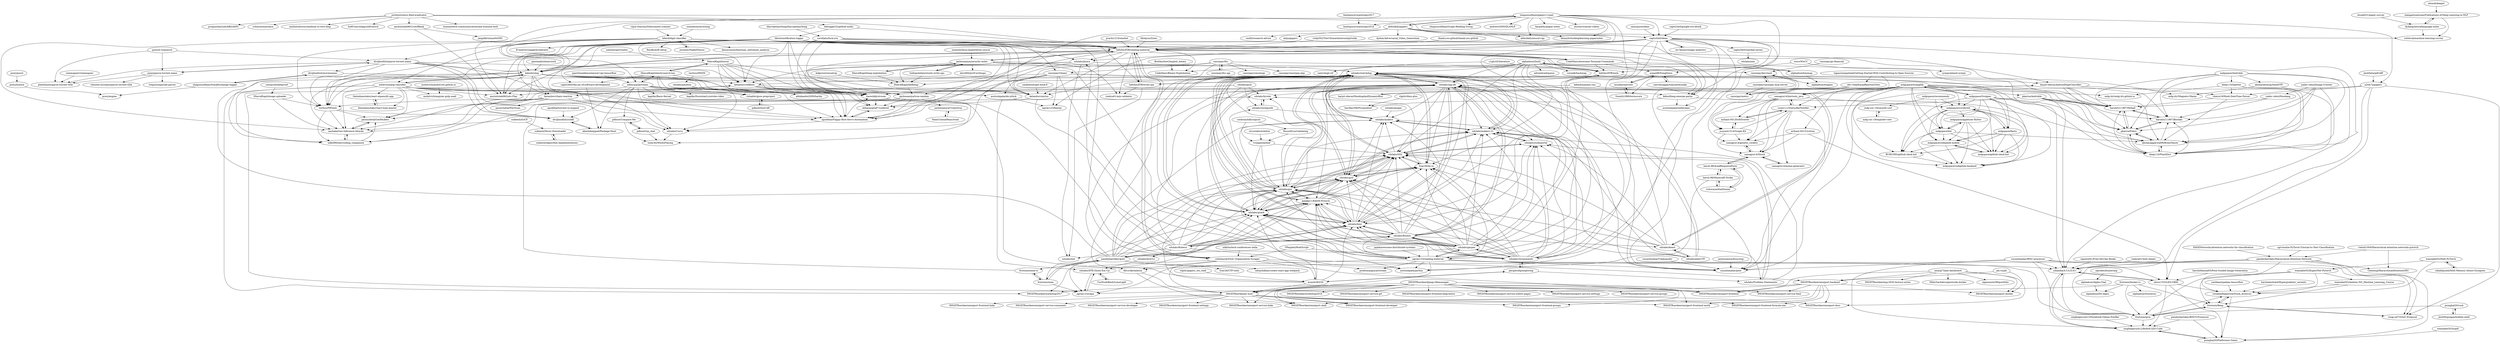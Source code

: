 digraph G {
"jordwest/news-feed-eradicator" -> "proginosko/LeechBlockNG" ["e"=1]
"jordwest/news-feed-eradicator" -> "schmich/marinara" ["e"=1]
"jordwest/news-feed-eradicator" -> "InfoSecIITR/reading-material"
"jordwest/news-feed-eradicator" -> "debugger22/github-audio" ["e"=1]
"jordwest/news-feed-eradicator" -> "mathieudutour/medium-to-own-blog" ["e"=1]
"jordwest/news-feed-eradicator" -> "SelfControlApp/selfcontrol" ["e"=1]
"jordwest/news-feed-eradicator" -> "captn3m0/ideas"
"jordwest/news-feed-eradicator" -> "anshulshah96/CrowdBank"
"jordwest/news-feed-eradicator" -> "humanetech-community/awesome-humane-tech" ["e"=1]
"sdslabs/gasper" -> "sdslabs/watchdog"
"sdslabs/gasper" -> "sdslabs/zap-db"
"sdslabs/gasper" -> "sdslabs/quark"
"sdslabs/gasper" -> "sdslabs/kiwi"
"sdslabs/gasper" -> "sdslabs/Rootex"
"sdslabs/gasper" -> "sdslabs/gut"
"sdslabs/gasper" -> "palakg11/KASM-Pytorch"
"sdslabs/gasper" -> "agrim123/reading-material"
"sdslabs/gasper" -> "sdslabs/gctl"
"sdslabs/gasper" -> "Scar26/Im-in"
"sdslabs/gasper" -> "sdslabs/DSL"
"sdslabs/gasper" -> "sdslabs/studyportal"
"sdslabs/gasper" -> "pandeykartikey/goto"
"sdslabs/gasper" -> "sdslabs/recommends"
"sdslabs/gasper" -> "sdslabs/makers-21"
"sailorproject/sailor" -> "DhavalKapil/luaver" ["e"=1]
"samayo/bulletproof" -> "DhavalKapil/image-uploader" ["e"=1]
"sorellabs/fuck-you" -> "kdexd/yolog"
"sorellabs/fuck-you" -> "CodeMaxx/Awesome-Terminal-Commands"
"sorellabs/fuck-you" -> "InfoSecIITR/reading-material"
"sorellabs/fuck-you" -> "hareshkh/stroom"
"sorellabs/fuck-you" -> "InfoSecIITR/write-ups"
"sorellabs/fuck-you" -> "jaybosamiya/true-random"
"vietnh1009/Hierarchical-attention-networks-pytorch" -> "pandeykartikey/Hierarchical-Attention-Network" ["e"=1]
"vietnh1009/Hierarchical-attention-networks-pytorch" -> "Cheneng/HiararchicalAttentionGRU" ["e"=1]
"harshitbansal05/Pose-Guided-Image-Generation" -> "shiva1333/LED-GRID" ["e"=1]
"sdslabs/Rootex" -> "sdslabs/watchdog"
"sdslabs/Rootex" -> "sdslabs/quark"
"sdslabs/Rootex" -> "sdslabs/gut"
"sdslabs/Rootex" -> "sdslabs/kiwi"
"sdslabs/Rootex" -> "sdslabs/zap-db"
"sdslabs/Rootex" -> "sdslabs/Rubeus"
"sdslabs/Rootex" -> "sdslabs/DSL"
"sdslabs/Rootex" -> "palakg11/KASM-Pytorch"
"sdslabs/Rootex" -> "sdslabs/gctl"
"sdslabs/Rootex" -> "sdslabs/makers-21"
"sdslabs/Rootex" -> "sdslabs/beast"
"sdslabs/Rootex" -> "sdslabs/makers"
"sdslabs/Rootex" -> "sdslabs/gasper"
"sdslabs/Rootex" -> "sdslabs/recommends"
"sdslabs/Rootex" -> "sdslabs/studyportal"
"sgrvinod/a-PyTorch-Tutorial-to-Text-Classification" -> "pandeykartikey/Hierarchical-Attention-Network" ["e"=1]
"JoshMcguigan/bubble-shell" -> "psinghal20/rush"
"gojek/awesome-distributed-systems" -> "agrim123/reading-material" ["e"=1]
"hindupuravinash/nips2017" -> "hindupuravinash/nips2016" ["e"=1]
"IMGIITRoorkee/django-filemanager" -> "IMGIITRoorkee/omniport-shell"
"IMGIITRoorkee/django-filemanager" -> "IMGIITRoorkee/workshop2018"
"IMGIITRoorkee/django-filemanager" -> "IMGIITRoorkee/pr-mod"
"IMGIITRoorkee/django-filemanager" -> "IMGIITRoorkee/omniport-service-feed"
"IMGIITRoorkee/django-filemanager" -> "IMGIITRoorkee/workshop2017"
"IMGIITRoorkee/django-filemanager" -> "IMGIITRoorkee/omniport-service-gif"
"IMGIITRoorkee/django-filemanager" -> "IMGIITRoorkee/omniport-frontend-helpcentre"
"IMGIITRoorkee/django-filemanager" -> "IMGIITRoorkee/omniport-service-yellow-pages"
"IMGIITRoorkee/django-filemanager" -> "IMGIITRoorkee/omniport-service-settings"
"IMGIITRoorkee/django-filemanager" -> "IMGIITRoorkee/omniport-service-groups"
"IMGIITRoorkee/django-filemanager" -> "IMGIITRoorkee/omniport-service-links"
"IMGIITRoorkee/django-filemanager" -> "IMGIITRoorkee/omniport-frontend-developer"
"IMGIITRoorkee/django-filemanager" -> "IMGIITRoorkee/omniport-frontend-groups"
"IMGIITRoorkee/django-filemanager" -> "IMGIITRoorkee/omniport-frontend-oauth"
"IMGIITRoorkee/django-filemanager" -> "IMGIITRoorkee/omniport-frontend"
"mr-karan/swiggy-analytics" -> "captn3m0/ideas" ["e"=1]
"kdexd/lang-emerge-parlai" -> "akshayaggarwal99/BrainTeaser"
"kdexd/lang-emerge-parlai" -> "hardik2396/Pyramidnet"
"kdexd/lang-emerge-parlai" -> "asutoshpalai/indiechain"
"vlgiitr/dmn-plus" -> "hardik2396/Pyramidnet" ["e"=1]
"sdslabs/Rubeus" -> "sdslabs/quark"
"sdslabs/Rubeus" -> "sdslabs/watchdog"
"sdslabs/Rubeus" -> "sdslabs/Rootex"
"sdslabs/Rubeus" -> "sdslabs/kiwi"
"sdslabs/Rubeus" -> "sdslabs/zap-db"
"sdslabs/Rubeus" -> "palakg11/KASM-Pytorch"
"sdslabs/Rubeus" -> "sdslabs/gut"
"sdslabs/Rubeus" -> "sdslabs/DSL"
"sdslabs/Rubeus" -> "sdslabs/gctl"
"sdslabs/Rubeus" -> "sdslabs/bot"
"sdslabs/Rubeus" -> "acmiitr/KSOS"
"sdslabs/Rubeus" -> "sdslabs/jinora"
"sdslabs/Rubeus" -> "sdslabs/broCLI"
"anshulshah96/CrowdBank" -> "anshulshah96/Lets-Play"
"anshulshah96/CrowdBank" -> "jangidkrishna/0xSHG"
"sdslabs/IITR-Shoot-Em-Up" -> "CurlSudoBash/LimeLight"
"sdslabs/IITR-Shoot-Em-Up" -> "agrim123/yapa"
"samagra14/itertools_java" -> "samagra14/genetic_rockets"
"samagra14/itertools_java" -> "csoni111/StatusBarNotifier"
"samagra14/itertools_java" -> "arihant-001/DriftDrawer"
"samagra14/itertools_java" -> "jsuyash1514/Graph-Kit"
"samagra14/itertools_java" -> "mdgspace/scrollytell"
"samagra14/itertools_java" -> "samagra14/Shush"
"theindianotaku/react-expensify-app" -> "theindianotaku/react-type-master"
"theindianotaku/react-type-master" -> "theindianotaku/react-expensify-app"
"psinghal20/rush" -> "JoshMcguigan/bubble-shell"
"psinghal20/rush" -> "fristonio/gvm"
"rajeshw61/Free-DevOps-Books" -> "ydlamba/A.V.A.D.H.I" ["e"=1]
"sdslabs/beast" -> "sdslabs/playCTF"
"sdslabs/beast" -> "sdslabs/zap-db"
"sdslabs/beast" -> "sdslabs/studyportal"
"sdslabs/beast" -> "sdslabs/watchdog"
"sdslabs/beast" -> "Scar26/Im-in"
"sdslabs/beast" -> "sdslabs/Problem-Statements"
"sdslabs/beast" -> "sdslabs/gut"
"sdslabs/beast" -> "sdslabs/DSL"
"dev-ritik/EmojiReactionView" -> "jsuyash1514/Graph-Kit"
"dev-ritik/EmojiReactionView" -> "samagra14/itertools_java"
"dev-ritik/EmojiReactionView" -> "samagra14/genetic_rockets"
"IMGIITRoorkee/pr-mod" -> "IMGIITRoorkee/omniport-shell"
"IMGIITRoorkee/pr-mod" -> "IMGIITRoorkee/omniport-frontend-settings"
"IMGIITRoorkee/pr-mod" -> "IMGIITRoorkee/omniport-frontend-links"
"IMGIITRoorkee/pr-mod" -> "IMGIITRoorkee/omniport-docs"
"IMGIITRoorkee/pr-mod" -> "IMGIITRoorkee/omniport-frontend-groups"
"IMGIITRoorkee/pr-mod" -> "IMGIITRoorkee/omniport-service-comments"
"IMGIITRoorkee/pr-mod" -> "IMGIITRoorkee/omniport-service-developer"
"IMGIITRoorkee/pr-mod" -> "IMGIITRoorkee/omniport-frontend-formula-one"
"IMGIITRoorkee/pr-mod" -> "IMGIITRoorkee/omniport-service-links"
"IMGIITRoorkee/pr-mod" -> "IMGIITRoorkee/omniport-frontend-developer"
"IMGIITRoorkee/pr-mod" -> "IMGIITRoorkee/omniport-frontend-oauth"
"rishabhdhakarwal/Stock_Archives" -> "psinghal20/Platformer-Game"
"rishabhdhakarwal/Stock_Archives" -> "fristonio/Keep"
"rahafaljundi/MAS-Memory-Aware-Synapses" -> "wannabeOG/MAS-PyTorch" ["e"=1]
"arihant-001/Circlism" -> "shiva1333/LED-GRID"
"arihant-001/Circlism" -> "samagra14/Shush"
"arihant-001/Circlism" -> "samagra14/genetic_rockets"
"pandeykartikey/Hierarchical-Attention-Network" -> "rishabhdhakarwal/Stock_Archives"
"pandeykartikey/Hierarchical-Attention-Network" -> "fristonio/gvm"
"pandeykartikey/Hierarchical-Attention-Network" -> "ydlamba/A.V.A.D.H.I"
"pandeykartikey/Hierarchical-Attention-Network" -> "Cheneng/HiararchicalAttentionGRU"
"pandeykartikey/Hierarchical-Attention-Network" -> "psinghal20/Platformer-Game"
"pandeykartikey/Hierarchical-Attention-Network" -> "agrim123/yapa"
"pandeykartikey/Hierarchical-Attention-Network" -> "swap-nil7/GSoC-Proposal"
"pandeykartikey/RISCY-Processor" -> "psinghal20/Platformer-Game"
"pandeykartikey/RISCY-Processor" -> "singhalpiyush12/8x8x8-LED-Cube"
"IMGIITRoorkee/omniport-backend" -> "IMGIITRoorkee/omniport-frontend"
"IMGIITRoorkee/omniport-backend" -> "IMGIITRoorkee/omniport-docker"
"IMGIITRoorkee/omniport-backend" -> "IMGIITRoorkee/omniport-shell"
"IMGIITRoorkee/omniport-backend" -> "IMGIITRoorkee/omniport-frontend-formula-one"
"IMGIITRoorkee/omniport-backend" -> "IMGIITRoorkee/omniport-docs"
"IMGIITRoorkee/omniport-backend" -> "IMGIITRoorkee/pr-mod"
"IMGIITRoorkee/omniport-backend" -> "IMGIITRoorkee/omniport-service-feed"
"IMGIITRoorkee/omniport-backend" -> "IMGIITRoorkee/omniport-frontend-oauth"
"egcodes/bumerang" -> "alphadose/Alpha-Chat"
"fristonio/docker.rs" -> "fristonio/gvm"
"fristonio/docker.rs" -> "fristonio/Keep"
"fristonio/docker.rs" -> "agrim123/yapa"
"fristonio/docker.rs" -> "alphadose/DS-Algos"
"fristonio/docker.rs" -> "alphadose/Synchron"
"mdgspace/appetizer-flutter" -> "mdgspace/codephile-mobile"
"mdgspace/appetizer-flutter" -> "mdgspace/codephile-backend"
"mdgspace/appetizer-flutter" -> "mdgspace/bot"
"mdgspace/appetizer-flutter" -> "mdgspace/github-slack-bot"
"sdslabs/broCLI" -> "sdslabs/IITR-Shoot-Em-Up"
"csoni111/StatusBarNotifier" -> "samagra14/genetic_rockets"
"csoni111/StatusBarNotifier" -> "arihant-001/DriftDrawer"
"csoni111/StatusBarNotifier" -> "samagra14/Shush"
"csoni111/StatusBarNotifier" -> "suyashmahar/pine"
"csoni111/StatusBarNotifier" -> "samagra14/meme-generator"
"csoni111/StatusBarNotifier" -> "samagra14/itertools_java"
"jsuyash1514/Graph-Kit" -> "arihant-001/DriftDrawer"
"jsuyash1514/Graph-Kit" -> "samagra14/genetic_rockets"
"jsuyash1514/Graph-Kit" -> "samagra14/Shush"
"jsuyash1514/Graph-Kit" -> "csoni111/StatusBarNotifier"
"yashkant/padam-tensorflow" -> "rishabhdhakarwal/Stock_Archives"
"ydlamba/A.V.A.D.H.I" -> "singhalpiyush12/8x8x8-LED-Cube"
"ydlamba/A.V.A.D.H.I" -> "fristonio/gvm"
"ydlamba/A.V.A.D.H.I" -> "shiva1333/LED-GRID"
"swap-nil7/GSoC-Proposal" -> "fristonio/Keep"
"fristonio/gvm" -> "fristonio/Keep"
"fristonio/gvm" -> "rishabhdhakarwal/Stock_Archives"
"fristonio/gvm" -> "singhalpiyush12/8x8x8-LED-Cube"
"sdslabs/watchdog" -> "sdslabs/quark"
"sdslabs/watchdog" -> "sdslabs/gctl"
"sdslabs/watchdog" -> "sdslabs/DSL"
"sdslabs/watchdog" -> "sdslabs/zap-db"
"sdslabs/watchdog" -> "Scar26/Im-in"
"sdslabs/watchdog" -> "sdslabs/makers"
"sdslabs/watchdog" -> "palakg11/KASM-Pytorch"
"sdslabs/watchdog" -> "sdslabs/gut"
"sdslabs/watchdog" -> "sdslabs/kiwi"
"sdslabs/watchdog" -> "sdslabs/makers-21"
"arihant-001/DriftDrawer" -> "jsuyash1514/Graph-Kit"
"arihant-001/DriftDrawer" -> "csoni111/StatusBarNotifier"
"harshalmittal4/Hypergradient_variants" -> "rishabhdhakarwal/Stock_Archives"
"CurlSudoBash/LimeLight" -> "sdslabs/IITR-Shoot-Em-Up"
"harsh-98/AcadResponseForm" -> "vishwasmittal/homey"
"harsh-98/AcadResponseForm" -> "samagra14/Shush"
"harsh-98/AcadResponseForm" -> "harsh-98/Minecraft-Strike"
"samagra14/meme-generator" -> "samagra14/Shush"
"singhalpiyush12/Facebook-Online-Notifier" -> "singhalpiyush12/8x8x8-LED-Cube"
"samagra14/genetic_rockets" -> "samagra14/Shush"
"singhalpiyush12/8x8x8-LED-Cube" -> "psinghal20/Platformer-Game"
"singhalpiyush12/8x8x8-LED-Cube" -> "ydlamba/A.V.A.D.H.I"
"wannabeOG/SnipIt" -> "psinghal20/Platformer-Game"
"agrim123/yapa" -> "sdslabs/IITR-Shoot-Em-Up"
"harsh-98/Minecraft-Strike" -> "harsh-98/AcadResponseForm"
"harsh-98/Minecraft-Strike" -> "vishwasmittal/homey"
"harsh-98/Minecraft-Strike" -> "asutoshpalai/pythia"
"JoshData/pdf-diff" -> "a2tm7a/papers" ["e"=1]
"vlgiitr/papers_we_read" -> "acmiitr/KSOS" ["e"=1]
"Gallopsled/pwntools-write-ups" -> "jaybosamiya/security-notes" ["e"=1]
"Gallopsled/pwntools-write-ups" -> "DhavalKapil/libdheap" ["e"=1]
"cockroachdb/copyist" -> "RussellLuo/validating" ["e"=1]
"cockroachdb/copyist" -> "vrongmeal/leaf" ["e"=1]
"sdslabs/recommends" -> "sdslabs/kiwi"
"sdslabs/recommends" -> "sdslabs/gut"
"sdslabs/recommends" -> "sdslabs/Rootex"
"sdslabs/recommends" -> "sdslabs/watchdog"
"sdslabs/recommends" -> "sdslabs/zap-db"
"sdslabs/recommends" -> "sdslabs/quark"
"sdslabs/recommends" -> "sdslabs/gctl"
"sdslabs/recommends" -> "sdslabs/gasper"
"sdslabs/recommends" -> "periperidip/exploring"
"sdslabs/recommends" -> "palakg11/KASM-Pytorch"
"sdslabs/recommends" -> "sdslabs/makers"
"sdslabs/recommends" -> "sdslabs/DSL"
"sdslabs/recommends" -> "sdslabs/makers-21"
"sdslabs/recommends" -> "sdslabs/studyportal"
"sdslabs/recommends" -> "Scar26/Im-in"
"s1gh/ctf-literature" -> "xairy/mipt-ctf" ["e"=1]
"s1gh/ctf-literature" -> "InfoSecIITR/tools"
"jzjzjzj/parse-torrent-name" -> "divijbindlish/parse-torrent-name"
"jzjzjzj/parse-torrent-name" -> "tregusti/episode-parser"
"jzjzjzj/parse-torrent-name" -> "platelminto/parse-torrent-title"
"jzjzjzj/parse-torrent-name" -> "clement-escolano/parse-torrent-title"
"captn3m0/ideas" -> "captn3m0/the-joy-of-software-development"
"captn3m0/ideas" -> "agrim123/reading-material"
"captn3m0/ideas" -> "InfoSecIITR/reading-material"
"captn3m0/ideas" -> "sdslabs/recommends"
"captn3m0/ideas" -> "InfoSecIITR/tools"
"captn3m0/ideas" -> "asutoshpalai/pythia"
"captn3m0/ideas" -> "ydlamba/A.V.A.D.H.I"
"captn3m0/ideas" -> "sdslabs/gasper"
"captn3m0/ideas" -> "suyashmahar/pine"
"captn3m0/ideas" -> "mr-karan/swiggy-analytics" ["e"=1]
"captn3m0/ideas" -> "sdslabs/jinora"
"captn3m0/ideas" -> "asutoshpalai/indiechain"
"captn3m0/ideas" -> "agrim123/feastjs"
"captn3m0/ideas" -> "captn3m0/sanskari-proxy"
"captn3m0/ideas" -> "sdslabs/kiwi"
"acmiitr/KSOS" -> "sdslabs/watchdog"
"acmiitr/KSOS" -> "palakg11/KASM-Pytorch"
"acmiitr/KSOS" -> "sdslabs/gut"
"acmiitr/KSOS" -> "sdslabs/quark"
"acmiitr/KSOS" -> "periperidip/exploring"
"acmiitr/KSOS" -> "sdslabs/kiwi"
"acmiitr/KSOS" -> "IMGIITRoorkee/pr-mod"
"sdslabs/jinora" -> "sdslabs/bot"
"sdslabs/jinora" -> "sdslabs/Curvy"
"sdslabs/jinora" -> "anshulshah96/Lets-Play"
"sdslabs/jinora" -> "hareshkh/stroom"
"sdslabs/jinora" -> "sdslabs/watchdog"
"apsdehal/torrent-to-magnet" -> "divijbindlish/subfil"
"cirruslabs/echelon" -> "vrongmeal/leaf" ["e"=1]
"mdgspace/codephile-mobile" -> "mdgspace/codephile-backend"
"mdgspace/codephile-mobile" -> "mdgspace/github-slack-bot"
"mdgspace/codephile-mobile" -> "BURG3R5/github-slack-bot"
"sdslabs/kiwi" -> "sdslabs/quark"
"sdslabs/kiwi" -> "sdslabs/watchdog"
"sdslabs/kiwi" -> "sdslabs/gctl"
"sdslabs/kiwi" -> "sdslabs/zap-db"
"sdslabs/kiwi" -> "sdslabs/DSL"
"sdslabs/kiwi" -> "palakg11/KASM-Pytorch"
"sdslabs/kiwi" -> "sdslabs/gut"
"sdslabs/kiwi" -> "sdslabs/makers-21"
"sdslabs/kiwi" -> "sdslabs/makers"
"sdslabs/kiwi" -> "sdslabs/Rootex"
"sdslabs/kiwi" -> "sdslabs/studyportal"
"sdslabs/kiwi" -> "Scar26/Im-in"
"sdslabs/kiwi" -> "pandeykartikey/goto"
"mdg-soc-19/explode-view" -> "mdg-soc-19/smooth-sort"
"sdslabs/playCTF" -> "sdslabs/beast"
"sdslabs/playCTF" -> "sdslabs/studyportal"
"sdslabs/playCTF" -> "sdslabs/zap-db"
"sdslabs/playCTF" -> "sdslabs/watchdog"
"sdslabs/playCTF" -> "sdslabs/gctl"
"sdslabs/playCTF" -> "sdslabs/makers-21"
"wannabeOG/ExpertNet-Pytorch" -> "rishabhdhakarwal/Stock_Archives"
"wannabeOG/ExpertNet-Pytorch" -> "fristonio/gvm"
"wannabeOG/ExpertNet-Pytorch" -> "fristonio/Keep"
"wannabeOG/ExpertNet-Pytorch" -> "wannabeOG/Andrew-NG_Machine_Learning_Course"
"mdg-soc-19/smooth-sort" -> "mdg-soc-19/explode-view"
"fristonio/xene" -> "fristonio/xene-ui"
"fristonio/xene" -> "agrim123/yapa"
"fristonio/xene" -> "pandeykartikey/goto"
"fristonio/xene" -> "sdslabs/quark"
"fristonio/xene-ui" -> "fristonio/xene"
"fristonio/xene-ui" -> "sdslabs/bruter"
"captn3m0/sanskari-proxy" -> "sdslabs/join"
"palakg11/KASM-Pytorch" -> "sdslabs/quark"
"palakg11/KASM-Pytorch" -> "sdslabs/watchdog"
"palakg11/KASM-Pytorch" -> "sdslabs/gctl"
"palakg11/KASM-Pytorch" -> "sdslabs/gut"
"palakg11/KASM-Pytorch" -> "sdslabs/kiwi"
"palakg11/KASM-Pytorch" -> "sdslabs/DSL"
"palakg11/KASM-Pytorch" -> "sdslabs/IITR-Shoot-Em-Up"
"palakg11/KASM-Pytorch" -> "Scar26/Im-in"
"vrongmeal/leaf" -> "sdslabs/quark"
"vrongmeal/leaf" -> "sdslabs/DSL"
"vrongmeal/leaf" -> "sdslabs/gut"
"sdslabs/gut" -> "sdslabs/quark"
"sdslabs/gut" -> "sdslabs/watchdog"
"sdslabs/gut" -> "sdslabs/makers"
"sdslabs/gut" -> "sdslabs/gctl"
"sdslabs/gut" -> "sdslabs/DSL"
"sdslabs/gut" -> "palakg11/KASM-Pytorch"
"sdslabs/gut" -> "sdslabs/zap-db"
"sdslabs/gut" -> "sdslabs/makers-21"
"sdslabs/gut" -> "sdslabs/kiwi"
"sdslabs/gut" -> "sdslabs/styleguide"
"sdslabs/gut" -> "sdslabs/bruter"
"sdslabs/zap-db" -> "sdslabs/watchdog"
"sdslabs/zap-db" -> "sdslabs/quark"
"sdslabs/zap-db" -> "sdslabs/gctl"
"sdslabs/zap-db" -> "sdslabs/kiwi"
"sdslabs/zap-db" -> "sdslabs/gut"
"sdslabs/zap-db" -> "sdslabs/DSL"
"sdslabs/zap-db" -> "sdslabs/makers-21"
"sdslabs/zap-db" -> "Scar26/Im-in"
"sdslabs/zap-db" -> "sdslabs/studyportal"
"sdslabs/zap-db" -> "sdslabs/makers"
"sdslabs/zap-db" -> "sdslabs/Rootex"
"sdslabs/zap-db" -> "sdslabs/beast"
"sdslabs/zap-db" -> "palakg11/KASM-Pytorch"
"sdslabs/zap-db" -> "sdslabs/bruter"
"wannabeOG/MAS-PyTorch" -> "rahafaljundi/MAS-Memory-Aware-Synapses" ["e"=1]
"wannabeOG/MAS-PyTorch" -> "wannabeOG/ExpertNet-Pytorch"
"wannabeOG/MAS-PyTorch" -> "rishabhdhakarwal/Stock_Archives"
"pandeykartikey/goto" -> "sdslabs/watchdog"
"pandeykartikey/goto" -> "palakg11/KASM-Pytorch"
"pandeykartikey/goto" -> "sdslabs/quark"
"pandeykartikey/goto" -> "fristonio/xene-ui"
"pandeykartikey/goto" -> "fristonio/xene"
"pandeykartikey/goto" -> "sdslabs/gctl"
"pandeykartikey/goto" -> "sdslabs/gut"
"pandeykartikey/goto" -> "sdslabs/DSL"
"pandeykartikey/goto" -> "sdslabs/zap-db"
"pandeykartikey/goto" -> "sdslabs/kiwi"
"pandeykartikey/goto" -> "Scar26/Im-in"
"pandeykartikey/goto" -> "sdslabs/makers"
"pandeykartikey/goto" -> "agrim123/yapa"
"pandeykartikey/goto" -> "Scar26/CTF-tools"
"pandeykartikey/goto" -> "adrijshikhar/create-react-app-webpack"
"periperidip/exploring" -> "acmiitr/KSOS"
"periperidip/exploring" -> "sdslabs/recommends"
"periperidip/exploring" -> "sdslabs/Problem-Statements"
"mdgspace/scrollytell" -> "mdgspace/codephile-backend"
"mdgspace/scrollytell" -> "mdgspace/codephile-mobile"
"mdgspace/scrollytell" -> "mdgspace/flasto"
"mdgspace/scrollytell" -> "BURG3R5/github-slack-bot"
"mdgspace/scrollytell" -> "mdgspace/github-slack-bot"
"mdgspace/scrollytell" -> "mdgspace/appetizer-flutter"
"mdgspace/scrollytell" -> "mdgspace/bot"
"sdslabs/gctl" -> "sdslabs/watchdog"
"sdslabs/gctl" -> "sdslabs/DSL"
"sdslabs/gctl" -> "sdslabs/quark"
"sdslabs/gctl" -> "sdslabs/makers-21"
"sdslabs/gctl" -> "Scar26/Im-in"
"sdslabs/gctl" -> "sdslabs/makers"
"sdslabs/gctl" -> "sdslabs/gut"
"sdslabs/gctl" -> "sdslabs/zap-db"
"Scar26/Im-in" -> "sdslabs/watchdog"
"Scar26/Im-in" -> "sdslabs/gctl"
"Scar26/Im-in" -> "sdslabs/DSL"
"Scar26/Im-in" -> "sdslabs/quark"
"Scar26/Im-in" -> "sdslabs/bruter"
"sdslabs/bruter" -> "sdslabs/styleguide"
"sdslabs/makers" -> "sdslabs/makers-21"
"sdslabs/makers" -> "sdslabs/watchdog"
"sdslabs/pinger" -> "sdslabs/makers"
"guessit-io/guessit" -> "divijbindlish/parse-torrent-name" ["e"=1]
"guessit-io/guessit" -> "jzjzjzj/parse-torrent-name" ["e"=1]
"guessit-io/guessit" -> "platelminto/parse-torrent-title" ["e"=1]
"illacceptanything/illacceptanything" -> "sorellabs/fuck-you" ["e"=1]
"nisarg73/jee-dashboard" -> "IMGIITRoorkee/omniport-backend"
"nisarg73/jee-dashboard" -> "algomaster99/portfolio"
"nisarg73/jee-dashboard" -> "IMGIITRoorkee/omniport-frontend"
"nisarg73/jee-dashboard" -> "IMGIITRoorkee/img-2020-lecture-series"
"nisarg73/jee-dashboard" -> "IMGIITRoorkee/omniport-docker"
"nisarg73/jee-dashboard" -> "MihirSachdeva/pesticide-docker"
"nisarg73/jee-dashboard" -> "IMGIITRoorkee/omniport-docs"
"tocttou/FBTools" -> "paraschetal/GeoPackets"
"tocttou/FBTools" -> "divijbindlish/subfil"
"tocttou/FBTools" -> "nikhil96sher/coding_companion"
"tocttou/FBTools" -> "aashaka/Geo-Inference-Attacks"
"razorpay/go-financial" -> "razorpay/devstack"
"niangaotuantuan/Publications-of-Deep-Learning-in-NLP" -> "dykang/neurallanguage-notes"
"niangaotuantuan/Publications-of-Deep-Learning-in-NLP" -> "sotetsuk/machine-learning-survey"
"attardi/deepnl" -> "niangaotuantuan/Publications-of-Deep-Learning-in-NLP" ["e"=1]
"captn3m0/the-joy-of-software-development" -> "akashdeepgoel/Package-Hunt"
"DhavalKapil/elasticsearch-lua" -> "hareshkh/stroom"
"DhavalKapil/elasticsearch-lua" -> "sdslabs/Curvy"
"DhavalKapil/elasticsearch-lua" -> "DhavalKapil/luaver"
"DhavalKapil/elasticsearch-lua" -> "rishabhc/gsoc-preproject"
"DhavalKapil/elasticsearch-lua" -> "adiitya/p2pstream"
"DhavalKapil/elasticsearch-lua" -> "captn3m0/the-joy-of-software-development"
"divijbindlish/subfil" -> "akashdeepgoel/Package-Hunt"
"mdgspace/bot" -> "mdgspace/codephile-backend"
"mdgspace/bot" -> "mdgspace/codephile-mobile"
"mdgspace/bot" -> "BURG3R5/github-slack-bot"
"mdgspace/bot" -> "mdgspace/github-slack-bot"
"mdgspace/bot" -> "akshayaggarwal99/BrainTeaser"
"mdgspace/bot" -> "mdgspace/appetizer-flutter"
"pdhoot/Compare-Me" -> "pdhoot/tcp_chat"
"pdhoot/Compare-Me" -> "tnmy44/WhoIsPlaying"
"pravj/puzzl" -> "pravj/lisense"
"akashdeepgoel/Package-Hunt" -> "divijbindlish/subfil"
"tocttou/HNDN" -> "sdslabs/phoenix"
"razorpay/metro" -> "razorpay/devstack"
"shagunsodhani/StackExchange-tagger" -> "divijbindlish/movienamer"
"shagunsodhani/StackExchange-tagger" -> "pravj/engine"
"rishabhc/gsoc-preproject" -> "pdhoot/QuiCAR"
"TeamColonelPanic/tools" -> "jaybosamiya/CryptoGuy"
"sdslabs/DSL" -> "sdslabs/gctl"
"sdslabs/DSL" -> "sdslabs/watchdog"
"sdslabs/DSL" -> "sdslabs/makers-21"
"sdslabs/DSL" -> "sdslabs/quark"
"sdslabs/DSL" -> "Scar26/Im-in"
"sdslabs/DSL" -> "sdslabs/gut"
"sdslabs/DSL" -> "sdslabs/makers"
"sdslabs/DSL" -> "sdslabs/studyportal"
"pravj/lisense" -> "pravj/engine"
"jaybosamiya/CryptoGuy" -> "TeamColonelPanic/tools"
"sdslabs/gsoc" -> "sdslabs/styleguide"
"sdslabs/gsoc" -> "sdslabs/bruter"
"sdslabs/gsoc" -> "sdslabs/quark"
"sdslabs/gsoc" -> "agrim123/yapa"
"sdslabs/phoenix" -> "abhikandoi2000/harley"
"mdgspace/recommends" -> "mdg-soc-19/smooth-sort"
"mdgspace/recommends" -> "mdgspace/github-slack-bot"
"mdgspace/recommends" -> "mdgspace/scrollytell"
"sdslabs/makers-21" -> "sdslabs/makers"
"sdslabs/makers-21" -> "sdslabs/DSL"
"sdslabs/makers-21" -> "sdslabs/gctl"
"sdslabs/makers-21" -> "sdslabs/watchdog"
"sdslabs/makers-21" -> "sdslabs/studyportal"
"thank-you-github/thank-you-github" -> "InfoSecIITR/reading-material" ["e"=1]
"shagunsodhani/papers-I-read" -> "shagunsodhani/Graph-Reading-Group" ["e"=1]
"shagunsodhani/papers-I-read" -> "abhshkdz/papers"
"shagunsodhani/papers-I-read" -> "dennybritz/deeplearning-papernotes" ["e"=1]
"shagunsodhani/papers-I-read" -> "InfoSecIITR/reading-material"
"shagunsodhani/papers-I-read" -> "captn3m0/ideas"
"shagunsodhani/papers-I-read" -> "andrewt3000/DL4NLP" ["e"=1]
"shagunsodhani/papers-I-read" -> "abhshkdz/neural-vqa" ["e"=1]
"shagunsodhani/papers-I-read" -> "agrim123/reading-material"
"shagunsodhani/papers-I-read" -> "kdexd/yolog"
"shagunsodhani/papers-I-read" -> "karpathy/paper-notes" ["e"=1]
"shagunsodhani/papers-I-read" -> "dustinvtran/ml-videos" ["e"=1]
"shagunsodhani/papers-I-read" -> "anshulshah96/Lets-Play"
"shagunsodhani/papers-I-read" -> "hindupuravinash/nips2016"
"shagunsodhani/papers-I-read" -> "kdexd/lang-emerge-parlai"
"shagunsodhani/papers-I-read" -> "a2tm7a/papers"
"vipul-sharma20/document-scanner" -> "kdexd/digit-classifier" ["e"=1]
"alphadose/ZenQ" -> "alphadose/haxmap" ["e"=1]
"alphadose/ZenQ" -> "alphadose/itogami"
"alphadose/ZenQ" -> "sdslabs/kiwi"
"alphadose/ZenQ" -> "sdslabs/watchdog"
"alphadose/ZenQ" -> "sdslabs/gut"
"alphadose/ZenQ" -> "adrianbrad/queue" ["e"=1]
"alphadose/ZenQ" -> "cornelk/hashmap" ["e"=1]
"alphadose/ZenQ" -> "sdslabs/zap-db"
"alphadose/ZenQ" -> "sdslabs/DSL"
"alphadose/ZenQ" -> "sdslabs/makers-21"
"alphadose/ZenQ" -> "Scar26/Im-in"
"kdexd/digit-classifier" -> "kdexd/yolog"
"kdexd/digit-classifier" -> "kdexd/lang-emerge-parlai"
"kdexd/digit-classifier" -> "meetvora/mlp-classifier"
"kdexd/digit-classifier" -> "ketanhwr/reflexio"
"kdexd/digit-classifier" -> "kennycason/bayesian_sentiment_analysis"
"kdexd/digit-classifier" -> "apsdehal/Flappy-Bird-Servo-Automation"
"kdexd/digit-classifier" -> "floydhub/dl-setup" ["e"=1]
"kdexd/digit-classifier" -> "jostmey/NakedTensor" ["e"=1]
"kdexd/digit-classifier" -> "aashaka/Geo-Inference-Attacks"
"kdexd/digit-classifier" -> "adiitya/p2pstream"
"kdexd/digit-classifier" -> "tocttou/FBTools"
"kdexd/digit-classifier" -> "divijbindlish/parse-torrent-name"
"kdexd/digit-classifier" -> "ketanhwr/exylus"
"kdexd/digit-classifier" -> "sdslabs/jinora"
"kdexd/digit-classifier" -> "InfoSecIITR/reading-material"
"razorpay/devstack" -> "razorpay/metro"
"razorpay/devstack" -> "razorpay/razorpay-mcp-server"
"sdslabs/Curvy" -> "tnmy44/WhoIsPlaying"
"paraschetal/GeoPackets" -> "aashaka/Geo-Inference-Attacks"
"aashaka/Geo-Inference-Attacks" -> "paraschetal/GeoPackets"
"aashaka/Geo-Inference-Attacks" -> "nikhil96sher/coding_companion"
"pdhoot/tcp_chat" -> "pdhoot/Compare-Me"
"pdhoot/tcp_chat" -> "tnmy44/WhoIsPlaying"
"adiitya/p2pstream" -> "kapilks/Basic-Kernel" ["e"=1]
"adiitya/p2pstream" -> "kapilks/Download-youtube-video" ["e"=1]
"adiitya/p2pstream" -> "sdslabs/Curvy"
"adiitya/p2pstream" -> "rishabhc/gsoc-preproject"
"adiitya/p2pstream" -> "aashaka/Geo-Inference-Attacks"
"adiitya/p2pstream" -> "apsdehal/Flappy-Bird-Servo-Automation"
"adiitya/p2pstream" -> "divijbindlish/subfil"
"adiitya/p2pstream" -> "abhikandoi2000/harley"
"adiitya/p2pstream" -> "DhavalKapil/elasticsearch-lua"
"adiitya/p2pstream" -> "akashdeepgoel/Package-Hunt"
"adiitya/p2pstream" -> "pdhoot/Compare-Me"
"adiitya/p2pstream" -> "ketanhwr/exylus"
"nikhil96sher/coding_companion" -> "aashaka/Geo-Inference-Attacks"
"nikhil96sher/coding_companion" -> "paraschetal/GeoPackets"
"divijbindlish/movienamer" -> "divijbindlish/subfil"
"divijbindlish/movienamer" -> "shagunsodhani/StackExchange-tagger"
"apsdehal/Flappy-Bird-Servo-Automation" -> "abhaygupta97/codered"
"apsdehal/Flappy-Bird-Servo-Automation" -> "sdslabs/Curvy"
"apsdehal/Flappy-Bird-Servo-Automation" -> "hareshkh/stroom"
"divijbindlish/parse-torrent-name" -> "jzjzjzj/parse-torrent-name"
"divijbindlish/parse-torrent-name" -> "platelminto/parse-torrent-title"
"divijbindlish/parse-torrent-name" -> "divijbindlish/movienamer"
"divijbindlish/parse-torrent-name" -> "tocttou/FBTools"
"divijbindlish/parse-torrent-name" -> "divijbindlish/subfil"
"divijbindlish/parse-torrent-name" -> "ketanhwr/reflexio"
"divijbindlish/parse-torrent-name" -> "sdslabs/Curvy"
"divijbindlish/parse-torrent-name" -> "kdexd/yolog"
"divijbindlish/parse-torrent-name" -> "apsdehal/Flappy-Bird-Servo-Automation"
"pdhoot/QuiCAR" -> "rishabhc/gsoc-preproject"
"ketanhwr/chain-reaction" -> "paraschetal/GeoPackets"
"ketanhwr/chain-reaction" -> "apsdehal/Flappy-Bird-Servo-Automation"
"ketanhwr/chain-reaction" -> "ketanhwr/reflexio"
"ketanhwr/chain-reaction" -> "nikhil96sher/coding_companion"
"ketanhwr/chain-reaction" -> "aashaka/Geo-Inference-Attacks"
"ketanhwr/chain-reaction" -> "paraschetal/PortScan"
"pls-rs/pls" -> "IMGIITRoorkee/omniport-docker" ["e"=1]
"pls-rs/pls" -> "IMGIITRoorkee/omniport-backend" ["e"=1]
"sdslabs/studyportal" -> "sdslabs/makers-21"
"sdslabs/studyportal" -> "sdslabs/DSL"
"mdgspace/github-slack-bot" -> "mdgspace/codephile-mobile"
"mozilla/wptview" -> "arpan98/SongDown"
"mozilla/wptview" -> "Sumith1896/termscore"
"sdslabs/Problem-Statements" -> "sdslabs/makers-21"
"sdslabs/Problem-Statements" -> "sdslabs/DSL"
"sdslabs/Problem-Statements" -> "sdslabs/studyportal"
"BURG3R5/github-slack-bot" -> "mdgspace/codephile-backend"
"Bretley/how2exploit_binary" -> "CodeMaxx/Binary-Exploitation" ["e"=1]
"sukeesh/GoCF" -> "sukeesh/Music-Downloader"
"sukeesh/GoCF" -> "aashaka/Geo-Inference-Attacks"
"alphadose/haxmap" -> "alphadose/ZenQ" ["e"=1]
"alphadose/haxmap" -> "alphadose/itogami" ["e"=1]
"razorpay/ifsc" -> "razorpay/ifsc-api"
"razorpay/ifsc" -> "razorpay/rQuery"
"razorpay/ifsc" -> "ketanhwr/reflexio"
"razorpay/ifsc" -> "apsdehal/Flappy-Bird-Servo-Automation"
"razorpay/ifsc" -> "ketanhwr/exylus"
"razorpay/ifsc" -> "razorpay/concierge" ["e"=1]
"razorpay/ifsc" -> "razorpay/devstack"
"razorpay/ifsc" -> "razorpay/razorpay-php" ["e"=1]
"abhshkdz/papers" -> "smilli/research-advice" ["e"=1]
"abhshkdz/papers" -> "dennybritz/deeplearning-papernotes" ["e"=1]
"abhshkdz/papers" -> "shagunsodhani/papers-I-read"
"abhshkdz/papers" -> "abhshkdz/neural-vqa" ["e"=1]
"abhshkdz/papers" -> "kdexd/lang-emerge-parlai"
"abhshkdz/papers" -> "aleju/papers" ["e"=1]
"abhshkdz/papers" -> "captn3m0/ideas"
"abhshkdz/papers" -> "sotetsuk/machine-learning-survey"
"abhshkdz/papers" -> "apsdehal/Flappy-Bird-Servo-Automation"
"abhshkdz/papers" -> "dyelax/Adversarial_Video_Generation" ["e"=1]
"DhavalKapil/image-uploader" -> "tocttou/FBTools"
"DhavalKapil/image-uploader" -> "aashaka/Geo-Inference-Attacks"
"razorpay/ifsc-api" -> "razorpay/ifsc"
"akshayaggarwal99/BrainTeaser" -> "deep110/FlashDict"
"akshayaggarwal99/BrainTeaser" -> "harshit211997/Blockks"
"akshayaggarwal99/BrainTeaser" -> "pkarira/Fokus"
"akshaydeshraj/SendOTP" -> "deep110/FlashDict"
"akshaydeshraj/SendOTP" -> "mdg-iitr/Magneto-Mania"
"sukeesh/Algorithm-Implementations" -> "sukeesh/Music-Downloader"
"DhavalKapil/luaver" -> "DhavalKapil/elasticsearch-lua"
"DhavalKapil/luaver" -> "ketanhwr/reflexio"
"DhavalKapil/luaver" -> "hareshkh/stroom"
"DhavalKapil/luaver" -> "tocttou/FBTools"
"DhavalKapil/luaver" -> "apsdehal/Flappy-Bird-Servo-Automation"
"DhavalKapil/luaver" -> "ketanhwr/exylus"
"DhavalKapil/luaver" -> "abhaygupta97/codered"
"DhavalKapil/luaver" -> "jaybosamiya/true-random"
"jaybosamiya/true-random" -> "jaybosamiya/CryptoGuy"
"jaybosamiya/true-random" -> "abhaygupta97/codered"
"jaybosamiya/true-random" -> "nikhil96sher/coding_companion"
"jaybosamiya/true-random" -> "tocttou/FBTools"
"jaybosamiya/true-random" -> "apsdehal/Flappy-Bird-Servo-Automation"
"ketanhwr/reflexio" -> "hareshkh/stroom"
"ketanhwr/reflexio" -> "ketanhwr/exylus"
"ketanhwr/reflexio" -> "ketanhwr/chain-reaction"
"ketanhwr/reflexio" -> "apsdehal/Flappy-Bird-Servo-Automation"
"ketanhwr/reflexio" -> "abhaygupta97/codered"
"ketanhwr/reflexio" -> "asutoshpalai/de-jsfuck"
"ketanhwr/reflexio" -> "anshulshah96/Lets-Play"
"CodeMaxx/Awesome-Terminal-Commands" -> "InfoSecIITR/reading-material"
"CodeMaxx/Awesome-Terminal-Commands" -> "arpan98/SongDown"
"CodeMaxx/Awesome-Terminal-Commands" -> "InfoSecIITR/tools"
"CodeMaxx/Awesome-Terminal-Commands" -> "CodeMaxx/Binary-Exploitation"
"CodeMaxx/Awesome-Terminal-Commands" -> "harjot-oberai/AndroidDigitClassifier"
"dykang/neurallanguage-notes" -> "niangaotuantuan/Publications-of-Deep-Learning-in-NLP"
"dykang/neurallanguage-notes" -> "sotetsuk/machine-learning-survey"
"arpan98/SongDown" -> "mozilla/wptview"
"arpan98/SongDown" -> "ranveeraggarwal/rattlesnake"
"arpan98/SongDown" -> "Sumith1896/termscore"
"Sumith1896/termscore" -> "mozilla/wptview"
"mohitvirli/mohitvirli.github.io" -> "mohitvirli/angular-gulp-seed"
"wncc/WnCC" -> "sympy/planet-sympy"
"wncc/WnCC" -> "arpan98/SongDown"
"abhaygupta97/codered" -> "apsdehal/Flappy-Bird-Servo-Automation"
"yadav-rahul/Hoodang" -> "harshit211997/Blockks"
"yadav-rahul/Hoodang" -> "harshit211997/Hitball"
"debugger22/github-audio" -> "hkirat/notification-logger" ["e"=1]
"debugger22/github-audio" -> "InfoSecIITR/reading-material" ["e"=1]
"gautamkrishnar/socli" -> "kdexd/yolog" ["e"=1]
"meetvora/mlp-classifier" -> "kdexd/yolog"
"meetvora/mlp-classifier" -> "nikhil96sher/coding_companion"
"meetvora/mlp-classifier" -> "aashaka/Geo-Inference-Attacks"
"meetvora/mlp-classifier" -> "theindianotaku/react-type-master"
"meetvora/mlp-classifier" -> "dhruvkb/taleism"
"meetvora/mlp-classifier" -> "paraschetal/GeoPackets"
"meetvora/mlp-classifier" -> "IMGIITRoorkee/workshop2017"
"meetvora/mlp-classifier" -> "anshulshah96/Lets-Play"
"meetvora/mlp-classifier" -> "theindianotaku/react-expensify-app"
"meetvora/mlp-classifier" -> "kdexd/lang-emerge-parlai"
"meetvora/mlp-classifier" -> "rohithasrk/GSoC-Organisation-Scraper"
"meetvora/mlp-classifier" -> "mohitvirli/angular-gulp-seed"
"meetvora/mlp-classifier" -> "hareshkh/stroom"
"jostmey/NakedTensor" -> "kdexd/digit-classifier" ["e"=1]
"tapaswenipathak/Getting-Started-With-Contributing-to-Open-Sources" -> "samagra14/itertools_java" ["e"=1]
"tapaswenipathak/Getting-Started-With-Contributing-to-Open-Sources" -> "dev-ritik/EmojiReactionView" ["e"=1]
"zonination/investing" -> "kdexd/digit-classifier" ["e"=1]
"paarthneekhara/neural-vqa-tensorflow" -> "adiitya/p2pstream" ["e"=1]
"kdexd/yolog" -> "anshulshah96/Lets-Play"
"kdexd/yolog" -> "nikhil96sher/coding_companion"
"kdexd/yolog" -> "aashaka/Geo-Inference-Attacks"
"kdexd/yolog" -> "tocttou/FBTools"
"kdexd/yolog" -> "ketanhwr/chain-reaction"
"kdexd/yolog" -> "hareshkh/stroom"
"kdexd/yolog" -> "paraschetal/GeoPackets"
"kdexd/yolog" -> "meetvora/mlp-classifier"
"kdexd/yolog" -> "apsdehal/Flappy-Bird-Servo-Automation"
"kdexd/yolog" -> "jaybosamiya/true-random"
"kdexd/yolog" -> "InfoSecIITR/reading-material"
"kdexd/yolog" -> "mdg-iitr/Magneto-Mania"
"kdexd/yolog" -> "ketanhwr/reflexio"
"kdexd/yolog" -> "harshit211997/Hitball"
"kdexd/yolog" -> "sdslabs/Curvy"
"InfoSecIITR/write-ups" -> "InfoSecIITR/tools"
"InfoSecIITR/write-ups" -> "rnehra01/arp-validator"
"InfoSecIITR/write-ups" -> "sdslabs/bot"
"InfoSecIITR/write-ups" -> "InfoSecIITR/reading-material"
"prachi1210/starbot" -> "InfoSecIITR/reading-material" ["e"=1]
"sukeesh/Music-Downloader" -> "sukeesh/Algorithm-Implementations"
"pkarira/Androble" -> "harshit211997/Blockks"
"pkarira/Androble" -> "akshayaggarwal99/BrainTeaser"
"pkarira/Androble" -> "pkarira/Fokus"
"pkarira/Androble" -> "deep110/FlashDict"
"pkarira/Androble" -> "csoni111/StatusBarNotifier"
"pkarira/Androble" -> "harshit211997/Hitball"
"hareshkh/stroom" -> "abhaygupta97/codered"
"hareshkh/stroom" -> "tnmy44/WhoIsPlaying"
"mdgspace/Androble" -> "deep110/FlashDict"
"mdgspace/Androble" -> "akshayaggarwal99/BrainTeaser"
"mdgspace/Androble" -> "harshit211997/Blockks"
"mdgspace/Androble" -> "deep110/Splitter"
"mdgspace/Androble" -> "harshit211997/Hitball"
"mdgspace/Androble" -> "pkarira/Fokus"
"mdgspace/Androble" -> "akshaydeshraj/SendOTP"
"deep110/FlashDict" -> "akshayaggarwal99/BrainTeaser"
"deep110/FlashDict" -> "pkarira/Fokus"
"deep110/FlashDict" -> "harshit211997/Blockks"
"deep110/FlashDict" -> "harshit211997/Hitball"
"deep110/Splitter" -> "deep110/FlashDict"
"deep110/Splitter" -> "akshayaggarwal99/BrainTeaser"
"deep110/Splitter" -> "mdg-iitr/mdg-iitr.github.io"
"deep110/Splitter" -> "chaira19/Hindi-DateTime-Parser"
"InfoSecIITR/reading-material" -> "InfoSecIITR/tools"
"InfoSecIITR/reading-material" -> "InfoSecIITR/write-ups"
"InfoSecIITR/reading-material" -> "jaybosamiya/security-notes"
"InfoSecIITR/reading-material" -> "jaybosamiya/true-random"
"InfoSecIITR/reading-material" -> "rnehra01/arp-validator"
"InfoSecIITR/reading-material" -> "kdexd/yolog"
"InfoSecIITR/reading-material" -> "CodeMaxx/Awesome-Terminal-Commands"
"InfoSecIITR/reading-material" -> "DhavalKapil/libdheap"
"InfoSecIITR/reading-material" -> "hareshkh/stroom"
"InfoSecIITR/reading-material" -> "rohithasrk/GSoC-Organisation-Scraper"
"InfoSecIITR/reading-material" -> "CodeMaxx/Binary-Exploitation"
"InfoSecIITR/reading-material" -> "suyashmahar/pine"
"InfoSecIITR/reading-material" -> "sdslabs/jinora"
"InfoSecIITR/reading-material" -> "tocttou/FBTools"
"InfoSecIITR/reading-material" -> "ketanhwr/exylus"
"yadav-rahul/Image-Crawler" -> "harshit211997/Blockks"
"yadav-rahul/Image-Crawler" -> "yadav-rahul/Hoodang"
"yadav-rahul/Image-Crawler" -> "akshayaggarwal99/BrainTeaser"
"yadav-rahul/Image-Crawler" -> "pkarira/Fokus"
"yadav-rahul/Image-Crawler" -> "deep110/FlashDict"
"InfoSecIITR/tools" -> "InfoSecIITR/reading-material"
"InfoSecIITR/tools" -> "InfoSecIITR/write-ups"
"InfoSecIITR/tools" -> "ydlamba/A.V.A.D.H.I"
"InfoSecIITR/tools" -> "suyashmahar/pine"
"a2tm7a/papers" -> "suyashmahar/pine"
"a2tm7a/papers" -> "ydlamba/A.V.A.D.H.I"
"a2tm7a/papers" -> "shiva1333/LED-GRID"
"a2tm7a/papers" -> "swap-nil7/GSoC-Proposal"
"a2tm7a/papers" -> "chaira19/Hindi-DateTime-Parser"
"pkarira/Fokus" -> "harshit211997/Blockks"
"pkarira/Fokus" -> "deep110/FlashDict"
"pkarira/Fokus" -> "akshayaggarwal99/BrainTeaser"
"pkarira/Fokus" -> "harshit211997/Hitball"
"harshit211997/Blockks" -> "harshit211997/Hitball"
"harshit211997/Blockks" -> "pkarira/Fokus"
"harshit211997/Hitball" -> "harshit211997/Blockks"
"harshit211997/Hitball" -> "pkarira/Fokus"
"ranveeraggarwal/rattlesnake" -> "arpan98/SongDown"
"nnamon/linux-exploitation-course" -> "jaybosamiya/security-notes" ["e"=1]
"hkirat/notification-logger" -> "kdexd/yolog"
"hkirat/notification-logger" -> "InfoSecIITR/reading-material"
"hkirat/notification-logger" -> "ketanhwr/reflexio"
"hkirat/notification-logger" -> "ketanhwr/exylus"
"hkirat/notification-logger" -> "razorpay/rQuery"
"hkirat/notification-logger" -> "jaybosamiya/true-random"
"hkirat/notification-logger" -> "hareshkh/stroom"
"hkirat/notification-logger" -> "ketanhwr/chain-reaction"
"hkirat/notification-logger" -> "apsdehal/Flappy-Bird-Servo-Automation"
"hkirat/notification-logger" -> "anshulshah96/Lets-Play"
"hkirat/notification-logger" -> "rohithasrk/GSoC-Organisation-Scraper"
"hkirat/notification-logger" -> "harshit211997/Hitball"
"hkirat/notification-logger" -> "EvandroLG/pageAccelerator" ["e"=1]
"hkirat/notification-logger" -> "tocttou/FBTools"
"hkirat/notification-logger" -> "harjot-oberai/AndroidDigitClassifier"
"samsquire/ideas" -> "captn3m0/ideas" ["e"=1]
"nikhita/tech-conferences-india" -> "rohithasrk/GSoC-Organisation-Scraper" ["e"=1]
"fdiskyou/Zines" -> "InfoSecIITR/reading-material"
"rnehra01/web-cheats" -> "ydlamba/A.V.A.D.H.I"
"rohithasrk/GSoC-Organisation-Scraper" -> "dhruvkb/taleism"
"rohithasrk/GSoC-Organisation-Scraper" -> "IMGIITRoorkee/omniport-backend"
"rohithasrk/GSoC-Organisation-Scraper" -> "IMGIITRoorkee/omniport-frontend"
"rohithasrk/GSoC-Organisation-Scraper" -> "IMGIITRoorkee/pr-mod"
"rohithasrk/GSoC-Organisation-Scraper" -> "IMGIITRoorkee/workshop2017"
"rohithasrk/GSoC-Organisation-Scraper" -> "pradumangoyal/stream"
"rohithasrk/GSoC-Organisation-Scraper" -> "InfoSecIITR/reading-material"
"shunk031/paper-survey" -> "dykang/neurallanguage-notes" ["e"=1]
"vicky002/TheUltimateInternshipGuide" -> "InfoSecIITR/reading-material" ["e"=1]
"kdexd/maxmin-cnn" -> "hareshkh/stroom"
"kdexd/maxmin-cnn" -> "harshit211997/Hitball"
"harjot-oberai/AndroidDigitClassifier" -> "pkarira/Fokus"
"harjot-oberai/AndroidDigitClassifier" -> "harjot-oberai/MaskingAndDynamicBlur"
"harjot-oberai/AndroidDigitClassifier" -> "akshayaggarwal99/BrainTeaser"
"harjot-oberai/AndroidDigitClassifier" -> "harshit211997/Hitball"
"harjot-oberai/AndroidDigitClassifier" -> "chaira19/Hindi-DateTime-Parser"
"harjot-oberai/AndroidDigitClassifier" -> "harshit211997/Blockks"
"suyashmahar/Clipboarder" -> "suyashmahar/pine"
"mdgspace/Swipper" -> "mdgspace/codephile-backend"
"mdgspace/Swipper" -> "mdgspace/codephile-mobile"
"mdgspace/Swipper" -> "BURG3R5/github-slack-bot"
"mdgspace/Swipper" -> "mdgspace/bot"
"mdgspace/Swipper" -> "mdgspace/flasto"
"mdgspace/Swipper" -> "mdgspace/github-slack-bot"
"mdgspace/Swipper" -> "mdgspace/scrollytell"
"mdgspace/Swipper" -> "pkarira/Fokus"
"mdgspace/Swipper" -> "mdgspace/trianglify"
"mdgspace/Swipper" -> "deep110/FlashDict"
"harjot-oberai/MaskingAndDynamicBlur" -> "harjot-oberai/AndroidDigitClassifier"
"sdslabs/quark" -> "sdslabs/watchdog"
"sdslabs/quark" -> "palakg11/KASM-Pytorch"
"sdslabs/quark" -> "sdslabs/gctl"
"sdslabs/quark" -> "sdslabs/DSL"
"sdslabs/quark" -> "sdslabs/gut"
"sdslabs/quark" -> "sdslabs/zap-db"
"sdslabs/quark" -> "sdslabs/kiwi"
"sdslabs/styleguide" -> "sdslabs/bruter"
"sdslabs/styleguide" -> "sdslabs/makers"
"VPanjeta/ModiScript" -> "agrim123/reading-material" ["e"=1]
"VPanjeta/ModiScript" -> "rohithasrk/GSoC-Organisation-Scraper" ["e"=1]
"EdGENetworks/attention-networks-for-classification" -> "pandeykartikey/Hierarchical-Attention-Network" ["e"=1]
"captn3m0/google-sre-ebook" -> "captn3m0/ideas" ["e"=1]
"DhavalKapil/heap-exploitation" -> "jaybosamiya/security-notes" ["e"=1]
"DhavalKapil/heap-exploitation" -> "DhavalKapil/libdheap" ["e"=1]
"cinemagoer/cinemagoer" -> "platelminto/parse-torrent-title" ["e"=1]
"razorpay/rQuery" -> "agrim123/feastjs"
"razorpay/rQuery" -> "ketanhwr/exylus"
"razorpay/rQuery" -> "asutoshpalai/de-jsfuck"
"razorpay/rQuery" -> "ketanhwr/reflexio"
"razorpay/rQuery" -> "suyashmahar/pine"
"razorpay/rQuery" -> "abhaygupta97/codered"
"razorpay/rQuery" -> "asutoshpalai/pythia"
"razorpay/rQuery" -> "ydlamba/A.V.A.D.H.I"
"jaybosamiya/security-notes" -> "InfoSecIITR/reading-material"
"jaybosamiya/security-notes" -> "DhavalKapil/libdheap"
"jaybosamiya/security-notes" -> "DhavalKapil/heap-exploitation" ["e"=1]
"jaybosamiya/security-notes" -> "agrim123/reading-material"
"jaybosamiya/security-notes" -> "rnehra01/arp-validator"
"jaybosamiya/security-notes" -> "david942j/ctf-writeups" ["e"=1]
"jaybosamiya/security-notes" -> "Gallopsled/pwntools-write-ups" ["e"=1]
"jaybosamiya/security-notes" -> "InfoSecIITR/tools"
"mdgspace/trianglify" -> "mdgspace/Swipper"
"mdgspace/trianglify" -> "mdgspace/scrollytell"
"mdgspace/trianglify" -> "csoni111/StatusBarNotifier"
"mdgspace/trianglify" -> "suyashmahar/pine"
"mdgspace/trianglify" -> "mdgspace/bot"
"mdgspace/trianglify" -> "mdgspace/flasto"
"mdgspace/trianglify" -> "mdgspace/codephile-mobile"
"mdgspace/trianglify" -> "arihant-001/Circlism"
"mdgspace/trianglify" -> "BURG3R5/github-slack-bot"
"mdgspace/trianglify" -> "harshit211997/Hitball"
"mdgspace/trianglify" -> "mdgspace/codephile-backend"
"mdgspace/trianglify" -> "samagra14/itertools_java"
"mdgspace/trianglify" -> "mdg-iitr/mdg-iitr.github.io"
"mdgspace/trianglify" -> "pkarira/Androble"
"mdgspace/trianglify" -> "hareshkh/stroom"
"kokjo/universalrop" -> "DhavalKapil/libdheap" ["e"=1]
"jaybosamiya/busysteg" -> "suyashmahar/pine"
"asutoshpalai/de-jsfuck" -> "agrim123/feastjs"
"asutoshpalai/de-jsfuck" -> "sdslabs/IITR-Shoot-Em-Up"
"chaira19/Hindi-DateTime-Parser" -> "akshayaggarwal99/BrainTeaser"
"chaira19/Hindi-DateTime-Parser" -> "harshit211997/Hitball"
"vishwasmittal/homey" -> "harsh-98/AcadResponseForm"
"vishwasmittal/homey" -> "harsh-98/Minecraft-Strike"
"zackthoutt/got-book-6" -> "ketanhwr/exylus" ["e"=1]
"suyashmahar/RISC-processor" -> "ydlamba/A.V.A.D.H.I"
"suyashmahar/RISC-processor" -> "suyashmahar/pine"
"suyashmahar/RISC-processor" -> "singhalpiyush12/8x8x8-LED-Cube"
"suyashmahar/RISC-processor" -> "shiva1333/LED-GRID"
"suyashmahar/RISC-processor" -> "swap-nil7/GSoC-Proposal"
"suyashmahar/RISC-processor" -> "fristonio/gvm"
"agrim123/reading-material" -> "sdslabs/watchdog"
"agrim123/reading-material" -> "sdslabs/gut"
"agrim123/reading-material" -> "sdslabs/gasper"
"agrim123/reading-material" -> "palakg11/KASM-Pytorch"
"agrim123/reading-material" -> "IMGIITRoorkee/pr-mod"
"agrim123/reading-material" -> "Scar26/Im-in"
"agrim123/reading-material" -> "dhruvkb/taleism"
"agrim123/reading-material" -> "sdslabs/quark"
"agrim123/reading-material" -> "ydlamba/A.V.A.D.H.I"
"agrim123/reading-material" -> "pradumangoyal/stream"
"agrim123/reading-material" -> "fristonio/gvm"
"agrim123/reading-material" -> "sdslabs/Rootex"
"agrim123/reading-material" -> "asutoshpalai/pythia"
"agrim123/reading-material" -> "sdslabs/zap-db"
"agrim123/reading-material" -> "suyashmahar/pine"
"razorpay/razorpay-mcp-server" -> "razorpay/devstack"
"razorpay/razorpay-mcp-server" -> "razorpay/metro"
"RussellLuo/validating" -> "vrongmeal/leaf"
"ketanhwr/exylus" -> "asutoshpalai/pythia"
"ketanhwr/exylus" -> "abhaygupta97/codered"
"shiva1333/LED-GRID" -> "rishabhdhakarwal/Stock_Archives"
"shiva1333/LED-GRID" -> "psinghal20/Platformer-Game"
"shiva1333/LED-GRID" -> "singhalpiyush12/8x8x8-LED-Cube"
"shiva1333/LED-GRID" -> "ydlamba/A.V.A.D.H.I"
"DhavalKapil/libdheap" -> "jaybosamiya/true-random"
"alphadose/Alpha-Chat" -> "alphadose/DS-Algos"
"mdgspace/flasto" -> "mdgspace/codephile-backend"
"mdgspace/flasto" -> "BURG3R5/github-slack-bot"
"mdgspace/flasto" -> "mdgspace/codephile-mobile"
"mdgspace/flasto" -> "mdgspace/github-slack-bot"
"mdgspace/flasto" -> "mdgspace/scrollytell"
"wannabeOG/Andrew-NG_Machine_Learning_Course" -> "fristonio/Keep"
"wannabeOG/Andrew-NG_Machine_Learning_Course" -> "rishabhdhakarwal/Stock_Archives"
"fristonio/Keep" -> "fristonio/gvm"
"fristonio/Keep" -> "swap-nil7/GSoC-Proposal"
"fristonio/Keep" -> "rishabhdhakarwal/Stock_Archives"
"dhruvkb/taleism" -> "IMGIITRoorkee/pr-mod"
"dhruvkb/taleism" -> "IMGIITRoorkee/omniport-shell"
"samagra14/Shush" -> "samagra14/meme-generator"
"samagra14/Shush" -> "samagra14/genetic_rockets"
"samagra14/Shush" -> "harsh-98/AcadResponseForm"
"psinghal20/Platformer-Game" -> "singhalpiyush12/8x8x8-LED-Cube"
"jordwest/news-feed-eradicator" ["l"="-45.917,-33.919"]
"proginosko/LeechBlockNG" ["l"="-52.954,-11.805", "c"=400]
"schmich/marinara" ["l"="-34.649,14.915", "c"=664]
"InfoSecIITR/reading-material" ["l"="-45.872,-33.852"]
"debugger22/github-audio" ["l"="23.338,-27.184", "c"=28]
"mathieudutour/medium-to-own-blog" ["l"="-3.983,-28.973", "c"=4]
"SelfControlApp/selfcontrol" ["l"="26.285,-22.863", "c"=63]
"captn3m0/ideas" ["l"="-45.862,-33.89"]
"anshulshah96/CrowdBank" ["l"="-45.926,-33.892"]
"humanetech-community/awesome-humane-tech" ["l"="25.906,-26.177", "c"=32]
"sdslabs/gasper" ["l"="-45.869,-33.956"]
"sdslabs/watchdog" ["l"="-45.859,-33.966"]
"sdslabs/zap-db" ["l"="-45.843,-33.982"]
"sdslabs/quark" ["l"="-45.848,-33.969"]
"sdslabs/kiwi" ["l"="-45.843,-33.962"]
"sdslabs/Rootex" ["l"="-45.869,-33.97"]
"sdslabs/gut" ["l"="-45.852,-33.975"]
"palakg11/KASM-Pytorch" ["l"="-45.852,-33.956"]
"agrim123/reading-material" ["l"="-45.856,-33.924"]
"sdslabs/gctl" ["l"="-45.86,-33.976"]
"Scar26/Im-in" ["l"="-45.841,-33.974"]
"sdslabs/DSL" ["l"="-45.856,-33.984"]
"sdslabs/studyportal" ["l"="-45.873,-33.989"]
"pandeykartikey/goto" ["l"="-45.825,-33.975"]
"sdslabs/recommends" ["l"="-45.879,-33.978"]
"sdslabs/makers-21" ["l"="-45.86,-33.988"]
"sailorproject/sailor" ["l"="-21.53,-22.679", "c"=390]
"DhavalKapil/luaver" ["l"="-45.945,-33.832"]
"samayo/bulletproof" ["l"="-17.499,23.463", "c"=676]
"DhavalKapil/image-uploader" ["l"="-45.984,-33.795"]
"sorellabs/fuck-you" ["l"="-45.862,-33.829"]
"kdexd/yolog" ["l"="-45.906,-33.825"]
"CodeMaxx/Awesome-Terminal-Commands" ["l"="-45.811,-33.829"]
"hareshkh/stroom" ["l"="-45.903,-33.815"]
"InfoSecIITR/write-ups" ["l"="-45.855,-33.866"]
"jaybosamiya/true-random" ["l"="-45.916,-33.841"]
"vietnh1009/Hierarchical-attention-networks-pytorch" ["l"="53.324,28.766", "c"=1200]
"pandeykartikey/Hierarchical-Attention-Network" ["l"="-45.743,-33.91"]
"Cheneng/HiararchicalAttentionGRU" ["l"="-45.71,-33.928"]
"harshitbansal05/Pose-Guided-Image-Generation" ["l"="43.616,30.95", "c"=318]
"shiva1333/LED-GRID" ["l"="-45.77,-33.857"]
"sdslabs/Rubeus" ["l"="-45.862,-33.944"]
"sdslabs/beast" ["l"="-45.863,-33.997"]
"sdslabs/makers" ["l"="-45.848,-33.991"]
"sgrvinod/a-PyTorch-Tutorial-to-Text-Classification" ["l"="53.321,28.721", "c"=1200]
"JoshMcguigan/bubble-shell" ["l"="-45.636,-33.934"]
"psinghal20/rush" ["l"="-45.668,-33.925"]
"gojek/awesome-distributed-systems" ["l"="41.807,35.735", "c"=51]
"hindupuravinash/nips2017" ["l"="50.242,28.248", "c"=104]
"hindupuravinash/nips2016" ["l"="-45.743,-33.838"]
"IMGIITRoorkee/django-filemanager" ["l"="-46.011,-33.955"]
"IMGIITRoorkee/omniport-shell" ["l"="-45.979,-33.931"]
"IMGIITRoorkee/workshop2018" ["l"="-46.023,-33.972"]
"IMGIITRoorkee/pr-mod" ["l"="-45.964,-33.945"]
"IMGIITRoorkee/omniport-service-feed" ["l"="-46.029,-33.943"]
"IMGIITRoorkee/workshop2017" ["l"="-45.975,-33.901"]
"IMGIITRoorkee/omniport-service-gif" ["l"="-46.013,-33.982"]
"IMGIITRoorkee/omniport-frontend-helpcentre" ["l"="-46.042,-33.975"]
"IMGIITRoorkee/omniport-service-yellow-pages" ["l"="-46.029,-33.983"]
"IMGIITRoorkee/omniport-service-settings" ["l"="-46.035,-33.965"]
"IMGIITRoorkee/omniport-service-groups" ["l"="-46.046,-33.959"]
"IMGIITRoorkee/omniport-service-links" ["l"="-45.985,-33.963"]
"IMGIITRoorkee/omniport-frontend-developer" ["l"="-45.995,-33.968"]
"IMGIITRoorkee/omniport-frontend-groups" ["l"="-45.988,-33.955"]
"IMGIITRoorkee/omniport-frontend-oauth" ["l"="-45.996,-33.943"]
"IMGIITRoorkee/omniport-frontend" ["l"="-46.009,-33.916"]
"mr-karan/swiggy-analytics" ["l"="23.576,-29.094", "c"=36]
"kdexd/lang-emerge-parlai" ["l"="-45.86,-33.808"]
"akshayaggarwal99/BrainTeaser" ["l"="-45.811,-33.765"]
"hardik2396/Pyramidnet" ["l"="-45.85,-33.782"]
"asutoshpalai/indiechain" ["l"="-45.855,-33.849"]
"vlgiitr/dmn-plus" ["l"="46.051,28.021", "c"=277]
"sdslabs/bot" ["l"="-45.876,-33.903"]
"acmiitr/KSOS" ["l"="-45.893,-33.964"]
"sdslabs/jinora" ["l"="-45.9,-33.875"]
"sdslabs/broCLI" ["l"="-45.835,-33.939"]
"anshulshah96/Lets-Play" ["l"="-45.9,-33.848"]
"jangidkrishna/0xSHG" ["l"="-45.957,-33.905"]
"sdslabs/IITR-Shoot-Em-Up" ["l"="-45.825,-33.925"]
"CurlSudoBash/LimeLight" ["l"="-45.805,-33.931"]
"agrim123/yapa" ["l"="-45.788,-33.945"]
"samagra14/itertools_java" ["l"="-45.835,-33.719"]
"samagra14/genetic_rockets" ["l"="-45.839,-33.731"]
"csoni111/StatusBarNotifier" ["l"="-45.841,-33.745"]
"arihant-001/DriftDrawer" ["l"="-45.85,-33.727"]
"jsuyash1514/Graph-Kit" ["l"="-45.852,-33.717"]
"mdgspace/scrollytell" ["l"="-45.805,-33.7"]
"samagra14/Shush" ["l"="-45.852,-33.74"]
"theindianotaku/react-expensify-app" ["l"="-45.97,-33.857"]
"theindianotaku/react-type-master" ["l"="-45.972,-33.869"]
"fristonio/gvm" ["l"="-45.751,-33.902"]
"rajeshw61/Free-DevOps-Books" ["l"="31.656,-26.684", "c"=1465]
"ydlamba/A.V.A.D.H.I" ["l"="-45.795,-33.879"]
"sdslabs/playCTF" ["l"="-45.855,-34.003"]
"sdslabs/Problem-Statements" ["l"="-45.883,-34.002"]
"dev-ritik/EmojiReactionView" ["l"="-45.846,-33.698"]
"IMGIITRoorkee/omniport-frontend-settings" ["l"="-45.978,-33.976"]
"IMGIITRoorkee/omniport-frontend-links" ["l"="-45.954,-33.965"]
"IMGIITRoorkee/omniport-docs" ["l"="-46.016,-33.937"]
"IMGIITRoorkee/omniport-service-comments" ["l"="-45.97,-33.965"]
"IMGIITRoorkee/omniport-service-developer" ["l"="-45.962,-33.977"]
"IMGIITRoorkee/omniport-frontend-formula-one" ["l"="-45.985,-33.941"]
"rishabhdhakarwal/Stock_Archives" ["l"="-45.72,-33.889"]
"psinghal20/Platformer-Game" ["l"="-45.738,-33.879"]
"fristonio/Keep" ["l"="-45.73,-33.903"]
"rahafaljundi/MAS-Memory-Aware-Synapses" ["l"="34.127,32.09", "c"=520]
"wannabeOG/MAS-PyTorch" ["l"="-45.686,-33.898"]
"arihant-001/Circlism" ["l"="-45.816,-33.773"]
"swap-nil7/GSoC-Proposal" ["l"="-45.751,-33.885"]
"pandeykartikey/RISCY-Processor" ["l"="-45.731,-33.865"]
"singhalpiyush12/8x8x8-LED-Cube" ["l"="-45.757,-33.876"]
"IMGIITRoorkee/omniport-backend" ["l"="-46.002,-33.926"]
"IMGIITRoorkee/omniport-docker" ["l"="-46.039,-33.919"]
"egcodes/bumerang" ["l"="-45.634,-34.005"]
"alphadose/Alpha-Chat" ["l"="-45.658,-33.99"]
"fristonio/docker.rs" ["l"="-45.731,-33.939"]
"alphadose/DS-Algos" ["l"="-45.69,-33.968"]
"alphadose/Synchron" ["l"="-45.712,-33.958"]
"mdgspace/appetizer-flutter" ["l"="-45.782,-33.7"]
"mdgspace/codephile-mobile" ["l"="-45.792,-33.707"]
"mdgspace/codephile-backend" ["l"="-45.801,-33.711"]
"mdgspace/bot" ["l"="-45.802,-33.719"]
"mdgspace/github-slack-bot" ["l"="-45.794,-33.694"]
"suyashmahar/pine" ["l"="-45.825,-33.837"]
"samagra14/meme-generator" ["l"="-45.865,-33.731"]
"yashkant/padam-tensorflow" ["l"="-45.673,-33.879"]
"harshalmittal4/Hypergradient_variants" ["l"="-45.693,-33.879"]
"harsh-98/AcadResponseForm" ["l"="-45.873,-33.755"]
"vishwasmittal/homey" ["l"="-45.889,-33.759"]
"harsh-98/Minecraft-Strike" ["l"="-45.886,-33.778"]
"singhalpiyush12/Facebook-Online-Notifier" ["l"="-45.727,-33.876"]
"wannabeOG/SnipIt" ["l"="-45.71,-33.87"]
"asutoshpalai/pythia" ["l"="-45.886,-33.851"]
"JoshData/pdf-diff" ["l"="-13.292,-6.703", "c"=86]
"a2tm7a/papers" ["l"="-45.787,-33.848"]
"vlgiitr/papers_we_read" ["l"="47.802,27.177", "c"=323]
"Gallopsled/pwntools-write-ups" ["l"="-45.057,-34.565", "c"=282]
"jaybosamiya/security-notes" ["l"="-45.838,-33.892"]
"DhavalKapil/libdheap" ["l"="-45.886,-33.881"]
"cockroachdb/copyist" ["l"="4.412,-8.706", "c"=0]
"RussellLuo/validating" ["l"="-45.872,-34.071"]
"vrongmeal/leaf" ["l"="-45.863,-34.022"]
"periperidip/exploring" ["l"="-45.906,-33.989"]
"s1gh/ctf-literature" ["l"="-45.773,-33.916"]
"xairy/mipt-ctf" ["l"="-44.939,26.326", "c"=551]
"InfoSecIITR/tools" ["l"="-45.825,-33.871"]
"jzjzjzj/parse-torrent-name" ["l"="-46.011,-33.756"]
"divijbindlish/parse-torrent-name" ["l"="-45.964,-33.789"]
"tregusti/episode-parser" ["l"="-46.043,-33.752"]
"platelminto/parse-torrent-title" ["l"="-45.987,-33.752"]
"clement-escolano/parse-torrent-title" ["l"="-46.048,-33.736"]
"captn3m0/the-joy-of-software-development" ["l"="-45.955,-33.868"]
"agrim123/feastjs" ["l"="-45.872,-33.868"]
"captn3m0/sanskari-proxy" ["l"="-45.819,-33.909"]
"sdslabs/Curvy" ["l"="-45.951,-33.822"]
"apsdehal/torrent-to-magnet" ["l"="-46.012,-33.817"]
"divijbindlish/subfil" ["l"="-45.981,-33.821"]
"cirruslabs/echelon" ["l"="4.534,-9.073", "c"=0]
"BURG3R5/github-slack-bot" ["l"="-45.788,-33.716"]
"mdg-soc-19/explode-view" ["l"="-45.767,-33.619"]
"mdg-soc-19/smooth-sort" ["l"="-45.774,-33.638"]
"wannabeOG/ExpertNet-Pytorch" ["l"="-45.71,-33.898"]
"wannabeOG/Andrew-NG_Machine_Learning_Course" ["l"="-45.71,-33.909"]
"fristonio/xene" ["l"="-45.797,-33.976"]
"fristonio/xene-ui" ["l"="-45.799,-33.99"]
"sdslabs/bruter" ["l"="-45.818,-33.983"]
"sdslabs/join" ["l"="-45.798,-33.918"]
"sdslabs/styleguide" ["l"="-45.826,-33.99"]
"Scar26/CTF-tools" ["l"="-45.788,-33.991"]
"adrijshikhar/create-react-app-webpack" ["l"="-45.799,-34.001"]
"mdgspace/flasto" ["l"="-45.812,-33.71"]
"sdslabs/pinger" ["l"="-45.841,-34.028"]
"guessit-io/guessit" ["l"="12.961,-6.344", "c"=67]
"illacceptanything/illacceptanything" ["l"="22.727,-26.552", "c"=28]
"nisarg73/jee-dashboard" ["l"="-46.055,-33.931"]
"algomaster99/portfolio" ["l"="-46.084,-33.922"]
"IMGIITRoorkee/img-2020-lecture-series" ["l"="-46.084,-33.95"]
"MihirSachdeva/pesticide-docker" ["l"="-46.087,-33.936"]
"tocttou/FBTools" ["l"="-45.934,-33.817"]
"paraschetal/GeoPackets" ["l"="-45.943,-33.821"]
"nikhil96sher/coding_companion" ["l"="-45.933,-33.828"]
"aashaka/Geo-Inference-Attacks" ["l"="-45.958,-33.816"]
"razorpay/go-financial" ["l"="-45.985,-33.628"]
"razorpay/devstack" ["l"="-45.968,-33.677"]
"niangaotuantuan/Publications-of-Deep-Learning-in-NLP" ["l"="-45.693,-33.758"]
"dykang/neurallanguage-notes" ["l"="-45.706,-33.744"]
"sotetsuk/machine-learning-survey" ["l"="-45.74,-33.771"]
"attardi/deepnl" ["l"="53.058,25.337", "c"=172]
"akashdeepgoel/Package-Hunt" ["l"="-45.988,-33.838"]
"DhavalKapil/elasticsearch-lua" ["l"="-45.974,-33.831"]
"rishabhc/gsoc-preproject" ["l"="-46.005,-33.826"]
"adiitya/p2pstream" ["l"="-45.977,-33.81"]
"pdhoot/Compare-Me" ["l"="-45.998,-33.801"]
"pdhoot/tcp_chat" ["l"="-45.998,-33.786"]
"tnmy44/WhoIsPlaying" ["l"="-45.965,-33.802"]
"pravj/puzzl" ["l"="-45.78,-33.956"]
"pravj/lisense" ["l"="-45.819,-33.937"]
"tocttou/HNDN" ["l"="-46.049,-33.716"]
"sdslabs/phoenix" ["l"="-46.031,-33.736"]
"razorpay/metro" ["l"="-45.967,-33.657"]
"shagunsodhani/StackExchange-tagger" ["l"="-45.936,-33.872"]
"divijbindlish/movienamer" ["l"="-45.964,-33.844"]
"pravj/engine" ["l"="-45.882,-33.911"]
"pdhoot/QuiCAR" ["l"="-46.028,-33.831"]
"TeamColonelPanic/tools" ["l"="-46.006,-33.869"]
"jaybosamiya/CryptoGuy" ["l"="-45.982,-33.861"]
"sdslabs/gsoc" ["l"="-45.807,-33.966"]
"abhikandoi2000/harley" ["l"="-46.008,-33.771"]
"mdgspace/recommends" ["l"="-45.788,-33.669"]
"thank-you-github/thank-you-github" ["l"="23.279,-27.026", "c"=28]
"shagunsodhani/papers-I-read" ["l"="-45.831,-33.851"]
"shagunsodhani/Graph-Reading-Group" ["l"="52.708,15.909", "c"=100]
"abhshkdz/papers" ["l"="-45.825,-33.811"]
"dennybritz/deeplearning-papernotes" ["l"="47.764,28.803", "c"=89]
"andrewt3000/DL4NLP" ["l"="52.942,25.617", "c"=172]
"abhshkdz/neural-vqa" ["l"="48.595,32.113", "c"=300]
"karpathy/paper-notes" ["l"="46.054,27.765", "c"=277]
"dustinvtran/ml-videos" ["l"="47.706,28.817", "c"=89]
"vipul-sharma20/document-scanner" ["l"="-52.551,8.358", "c"=19]
"kdexd/digit-classifier" ["l"="-45.941,-33.803"]
"alphadose/ZenQ" ["l"="-45.829,-34.009"]
"alphadose/haxmap" ["l"="4.117,-8.495", "c"=0]
"alphadose/itogami" ["l"="-45.804,-34.052"]
"adrianbrad/queue" ["l"="3.613,-8.359", "c"=0]
"cornelk/hashmap" ["l"="4.039,-8.439", "c"=0]
"meetvora/mlp-classifier" ["l"="-45.94,-33.85"]
"ketanhwr/reflexio" ["l"="-45.913,-33.806"]
"kennycason/bayesian_sentiment_analysis" ["l"="-46.025,-33.784"]
"apsdehal/Flappy-Bird-Servo-Automation" ["l"="-45.924,-33.808"]
"floydhub/dl-setup" ["l"="47.764,28.86", "c"=89]
"jostmey/NakedTensor" ["l"="47.573,28.732", "c"=89]
"ketanhwr/exylus" ["l"="-45.919,-33.817"]
"razorpay/razorpay-mcp-server" ["l"="-45.991,-33.66"]
"kapilks/Basic-Kernel" ["l"="48.527,32.129", "c"=300]
"kapilks/Download-youtube-video" ["l"="48.536,32.14", "c"=300]
"abhaygupta97/codered" ["l"="-45.92,-33.826"]
"ketanhwr/chain-reaction" ["l"="-45.924,-33.796"]
"paraschetal/PortScan" ["l"="-45.943,-33.773"]
"pls-rs/pls" ["l"="-12.756,-4.158", "c"=921]
"mozilla/wptview" ["l"="-45.704,-33.815"]
"arpan98/SongDown" ["l"="-45.724,-33.811"]
"Sumith1896/termscore" ["l"="-45.699,-33.804"]
"Bretley/how2exploit_binary" ["l"="-45.039,-34.552", "c"=282]
"CodeMaxx/Binary-Exploitation" ["l"="-45.838,-33.828"]
"sukeesh/GoCF" ["l"="-46.039,-33.811"]
"sukeesh/Music-Downloader" ["l"="-46.083,-33.806"]
"razorpay/ifsc" ["l"="-45.93,-33.759"]
"razorpay/ifsc-api" ["l"="-45.938,-33.731"]
"razorpay/rQuery" ["l"="-45.883,-33.831"]
"razorpay/concierge" ["l"="-13.395,26.139", "c"=111]
"razorpay/razorpay-php" ["l"="-13.453,26.132", "c"=111]
"smilli/research-advice" ["l"="-3.763,23.3", "c"=827]
"aleju/papers" ["l"="47.653,28.791", "c"=89]
"dyelax/Adversarial_Video_Generation" ["l"="41.493,25.658", "c"=537]
"deep110/FlashDict" ["l"="-45.804,-33.751"]
"harshit211997/Blockks" ["l"="-45.804,-33.77"]
"pkarira/Fokus" ["l"="-45.811,-33.758"]
"akshaydeshraj/SendOTP" ["l"="-45.833,-33.763"]
"mdg-iitr/Magneto-Mania" ["l"="-45.869,-33.786"]
"sukeesh/Algorithm-Implementations" ["l"="-46.103,-33.804"]
"asutoshpalai/de-jsfuck" ["l"="-45.883,-33.863"]
"harjot-oberai/AndroidDigitClassifier" ["l"="-45.811,-33.788"]
"ranveeraggarwal/rattlesnake" ["l"="-45.712,-33.798"]
"mohitvirli/mohitvirli.github.io" ["l"="-46.036,-33.858"]
"mohitvirli/angular-gulp-seed" ["l"="-46.001,-33.855"]
"wncc/WnCC" ["l"="-45.678,-33.803"]
"sympy/planet-sympy" ["l"="-45.653,-33.798"]
"yadav-rahul/Hoodang" ["l"="-45.785,-33.77"]
"harshit211997/Hitball" ["l"="-45.829,-33.775"]
"hkirat/notification-logger" ["l"="-45.887,-33.806"]
"gautamkrishnar/socli" ["l"="-13.468,-5.265", "c"=86]
"dhruvkb/taleism" ["l"="-45.94,-33.911"]
"rohithasrk/GSoC-Organisation-Scraper" ["l"="-45.943,-33.888"]
"tapaswenipathak/Getting-Started-With-Contributing-to-Open-Sources" ["l"="31.598,-25.636", "c"=531]
"zonination/investing" ["l"="23.136,-26.767", "c"=28]
"paarthneekhara/neural-vqa-tensorflow" ["l"="48.571,32.119", "c"=300]
"rnehra01/arp-validator" ["l"="-45.842,-33.875"]
"prachi1210/starbot" ["l"="23.654,-26.918", "c"=28]
"pkarira/Androble" ["l"="-45.824,-33.755"]
"mdgspace/Androble" ["l"="-45.798,-33.76"]
"deep110/Splitter" ["l"="-45.777,-33.759"]
"mdg-iitr/mdg-iitr.github.io" ["l"="-45.777,-33.738"]
"chaira19/Hindi-DateTime-Parser" ["l"="-45.792,-33.79"]
"yadav-rahul/Image-Crawler" ["l"="-45.787,-33.752"]
"nnamon/linux-exploitation-course" ["l"="-45.083,-34.604", "c"=282]
"EvandroLG/pageAccelerator" ["l"="22.933,-27.337", "c"=28]
"samsquire/ideas" ["l"="26.493,-25.999", "c"=32]
"nikhita/tech-conferences-india" ["l"="31.587,-25.617", "c"=531]
"fdiskyou/Zines" ["l"="-45.774,-33.83"]
"rnehra01/web-cheats" ["l"="-45.774,-33.89"]
"pradumangoyal/stream" ["l"="-45.9,-33.905"]
"shunk031/paper-survey" ["l"="5.898,-41.008", "c"=259]
"vicky002/TheUltimateInternshipGuide" ["l"="31.628,-25.664", "c"=531]
"kdexd/maxmin-cnn" ["l"="-45.869,-33.771"]
"harjot-oberai/MaskingAndDynamicBlur" ["l"="-45.775,-33.784"]
"suyashmahar/Clipboarder" ["l"="-45.797,-33.857"]
"mdgspace/Swipper" ["l"="-45.794,-33.726"]
"mdgspace/trianglify" ["l"="-45.816,-33.74"]
"VPanjeta/ModiScript" ["l"="29.548,-26.826", "c"=73]
"EdGENetworks/attention-networks-for-classification" ["l"="53.351,28.75", "c"=1200]
"captn3m0/google-sre-ebook" ["l"="29.224,-24.603", "c"=530]
"DhavalKapil/heap-exploitation" ["l"="-45.056,-34.584", "c"=282]
"cinemagoer/cinemagoer" ["l"="13.1,-6.207", "c"=67]
"david942j/ctf-writeups" ["l"="-45.027,-34.718", "c"=282]
"kokjo/universalrop" ["l"="-44.969,-34.604", "c"=282]
"jaybosamiya/busysteg" ["l"="-45.781,-33.811"]
"zackthoutt/got-book-6" ["l"="47.517,28.787", "c"=89]
"suyashmahar/RISC-processor" ["l"="-45.773,-33.872"]
}